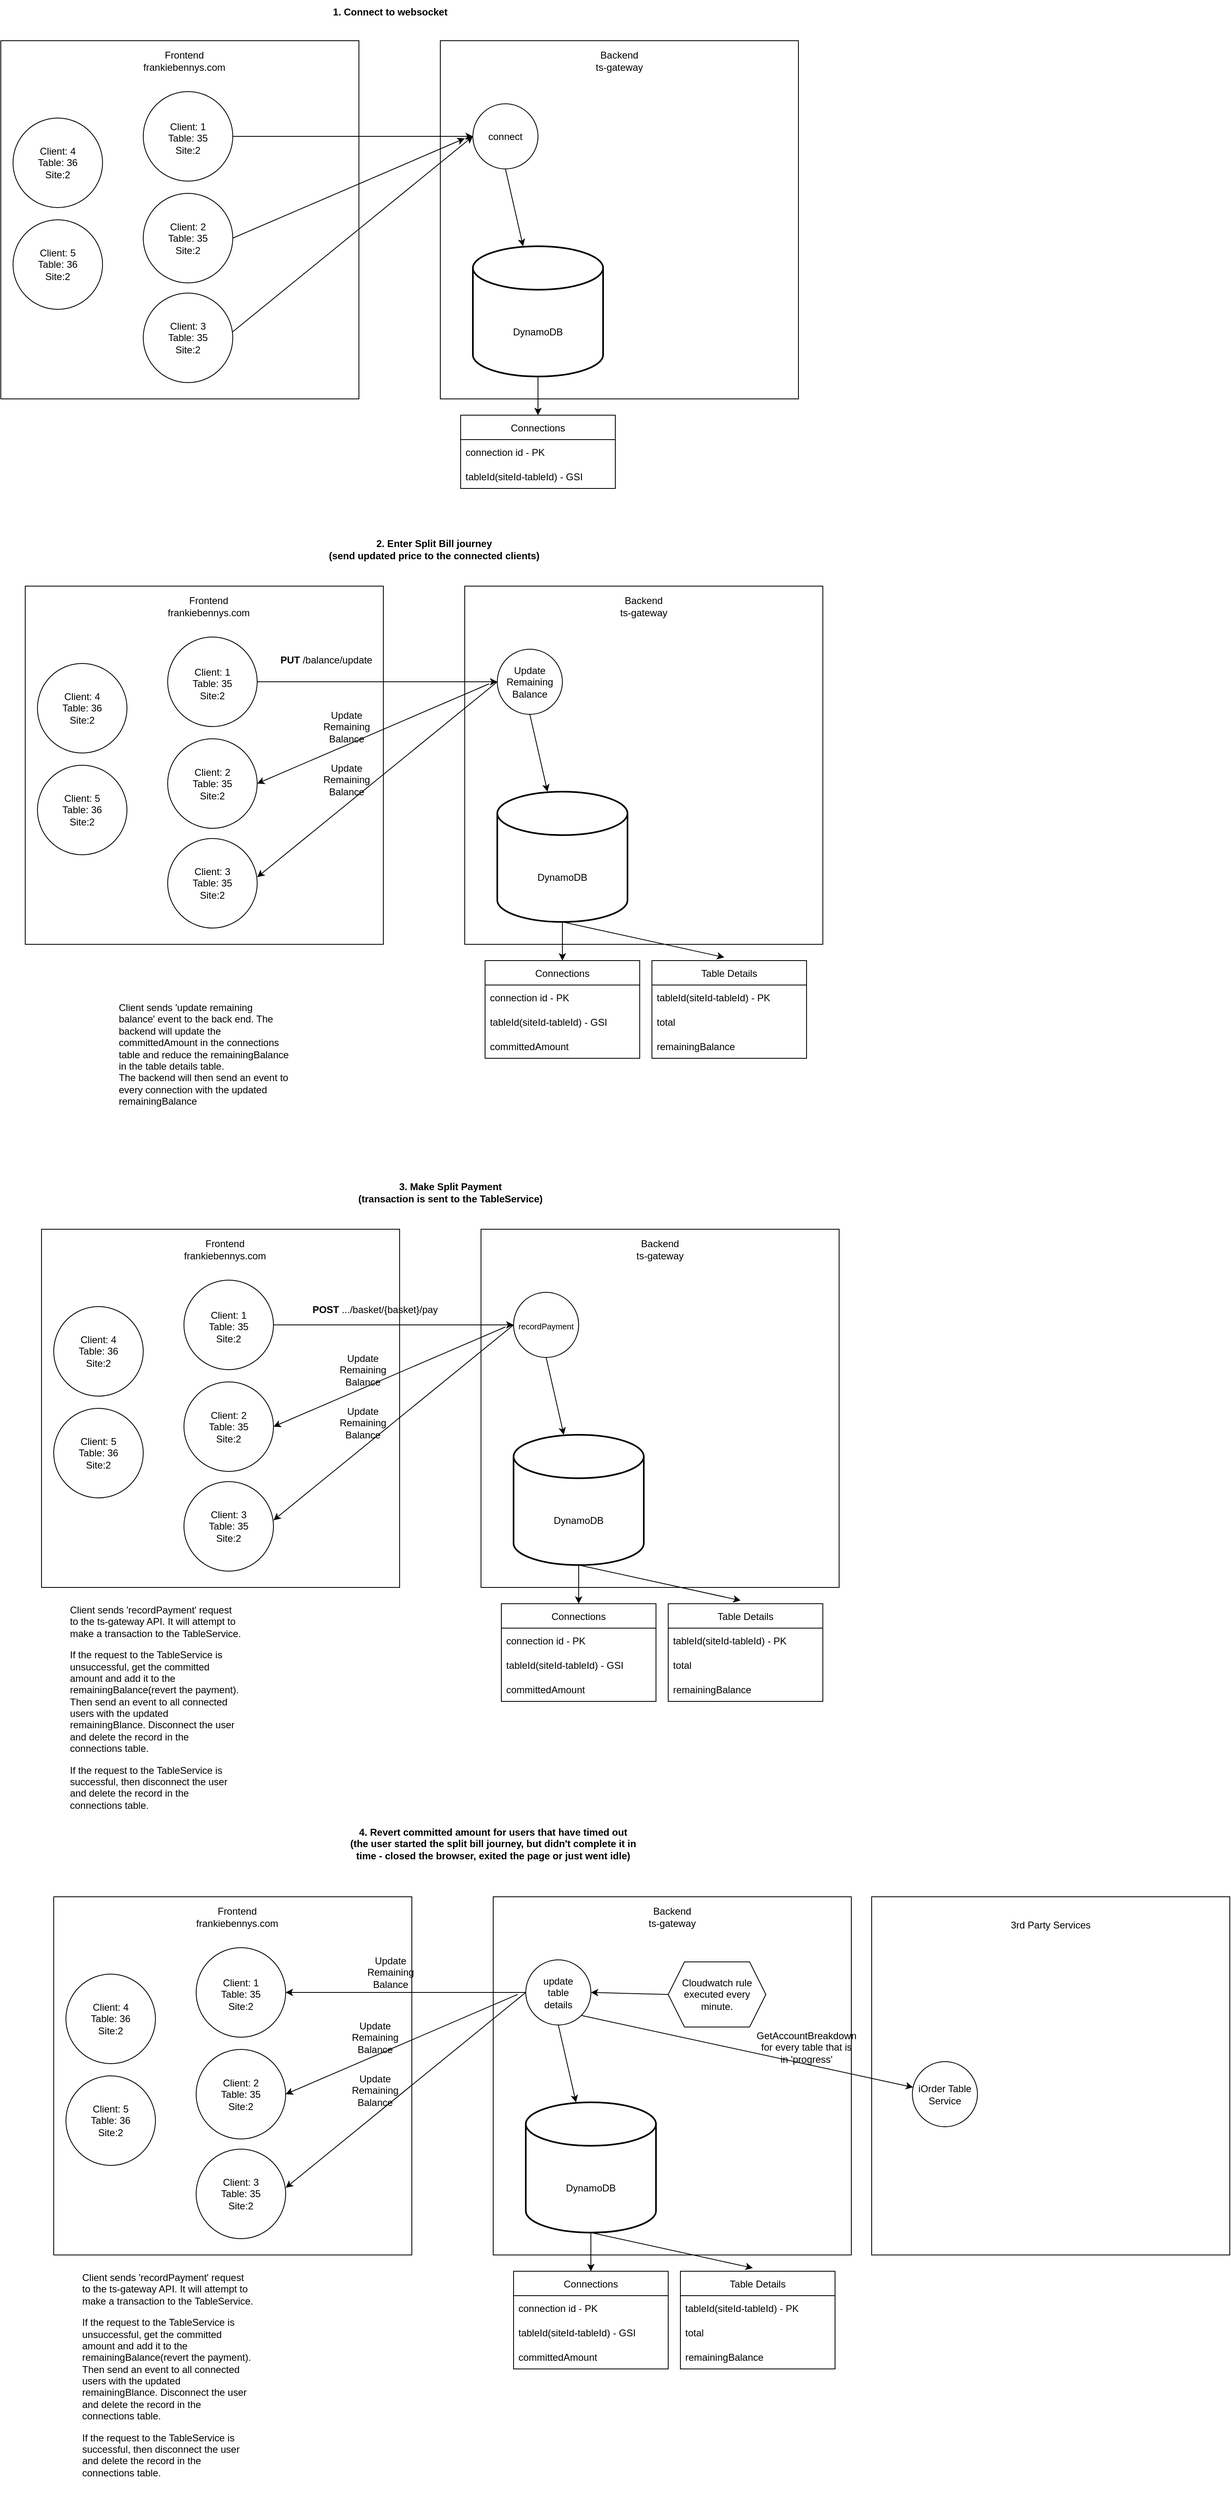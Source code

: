 <mxfile version="15.5.9" type="github">
  <diagram id="F9UEY97SaONHXh3VanCo" name="Page-1">
    <mxGraphModel dx="1422" dy="1900" grid="1" gridSize="10" guides="1" tooltips="1" connect="1" arrows="1" fold="1" page="1" pageScale="1" pageWidth="850" pageHeight="1100" math="0" shadow="0">
      <root>
        <mxCell id="0" />
        <mxCell id="1" parent="0" />
        <mxCell id="W5R927IYdIvkTo_1wjr3-158" value="" style="whiteSpace=wrap;html=1;aspect=fixed;" vertex="1" parent="1">
          <mxGeometry x="1110" y="2290" width="440" height="440" as="geometry" />
        </mxCell>
        <mxCell id="W5R927IYdIvkTo_1wjr3-4" value="" style="whiteSpace=wrap;html=1;aspect=fixed;" vertex="1" parent="1">
          <mxGeometry x="40" y="10" width="440" height="440" as="geometry" />
        </mxCell>
        <mxCell id="W5R927IYdIvkTo_1wjr3-1" value="" style="ellipse;whiteSpace=wrap;html=1;aspect=fixed;" vertex="1" parent="1">
          <mxGeometry x="215" y="72.5" width="110" height="110" as="geometry" />
        </mxCell>
        <mxCell id="W5R927IYdIvkTo_1wjr3-2" value="Client: 1&lt;br&gt;Table: 35&lt;br&gt;Site:2&lt;br&gt;" style="text;html=1;strokeColor=none;fillColor=none;align=center;verticalAlign=middle;whiteSpace=wrap;rounded=0;" vertex="1" parent="1">
          <mxGeometry x="240" y="107.5" width="60" height="45" as="geometry" />
        </mxCell>
        <mxCell id="W5R927IYdIvkTo_1wjr3-9" value="" style="ellipse;whiteSpace=wrap;html=1;aspect=fixed;" vertex="1" parent="1">
          <mxGeometry x="215" y="197.5" width="110" height="110" as="geometry" />
        </mxCell>
        <mxCell id="W5R927IYdIvkTo_1wjr3-5" value="Client: 2&lt;br&gt;Table: 35&lt;br&gt;Site:2" style="text;html=1;strokeColor=none;fillColor=none;align=center;verticalAlign=middle;whiteSpace=wrap;rounded=0;" vertex="1" parent="1">
          <mxGeometry x="240" y="230" width="60" height="45" as="geometry" />
        </mxCell>
        <mxCell id="W5R927IYdIvkTo_1wjr3-11" value="" style="ellipse;whiteSpace=wrap;html=1;aspect=fixed;" vertex="1" parent="1">
          <mxGeometry x="215" y="320" width="110" height="110" as="geometry" />
        </mxCell>
        <mxCell id="W5R927IYdIvkTo_1wjr3-6" value="Client: 3&lt;br&gt;Table: 35&lt;br&gt;Site:2" style="text;html=1;strokeColor=none;fillColor=none;align=center;verticalAlign=middle;whiteSpace=wrap;rounded=0;" vertex="1" parent="1">
          <mxGeometry x="240" y="352.5" width="60" height="45" as="geometry" />
        </mxCell>
        <mxCell id="W5R927IYdIvkTo_1wjr3-12" value="" style="ellipse;whiteSpace=wrap;html=1;aspect=fixed;" vertex="1" parent="1">
          <mxGeometry x="55" y="105" width="110" height="110" as="geometry" />
        </mxCell>
        <mxCell id="W5R927IYdIvkTo_1wjr3-7" value="Client: 4&lt;br&gt;Table: 36 Site:2" style="text;html=1;strokeColor=none;fillColor=none;align=center;verticalAlign=middle;whiteSpace=wrap;rounded=0;" vertex="1" parent="1">
          <mxGeometry x="80" y="137.5" width="60" height="45" as="geometry" />
        </mxCell>
        <mxCell id="W5R927IYdIvkTo_1wjr3-13" value="" style="ellipse;whiteSpace=wrap;html=1;aspect=fixed;" vertex="1" parent="1">
          <mxGeometry x="55" y="230" width="110" height="110" as="geometry" />
        </mxCell>
        <mxCell id="W5R927IYdIvkTo_1wjr3-8" value="Client: 5&lt;br&gt;Table: 36&lt;br&gt;Site:2" style="text;html=1;strokeColor=none;fillColor=none;align=center;verticalAlign=middle;whiteSpace=wrap;rounded=0;" vertex="1" parent="1">
          <mxGeometry x="80" y="262.5" width="60" height="45" as="geometry" />
        </mxCell>
        <mxCell id="W5R927IYdIvkTo_1wjr3-14" value="Frontend&lt;br&gt;frankiebennys.com" style="text;html=1;strokeColor=none;fillColor=none;align=center;verticalAlign=middle;whiteSpace=wrap;rounded=0;" vertex="1" parent="1">
          <mxGeometry x="187.5" y="20" width="155" height="30" as="geometry" />
        </mxCell>
        <mxCell id="W5R927IYdIvkTo_1wjr3-15" value="" style="whiteSpace=wrap;html=1;aspect=fixed;" vertex="1" parent="1">
          <mxGeometry x="580" y="10" width="440" height="440" as="geometry" />
        </mxCell>
        <mxCell id="W5R927IYdIvkTo_1wjr3-16" value="Backend&lt;br&gt;ts-gateway" style="text;html=1;strokeColor=none;fillColor=none;align=center;verticalAlign=middle;whiteSpace=wrap;rounded=0;" vertex="1" parent="1">
          <mxGeometry x="740" y="20" width="120" height="30" as="geometry" />
        </mxCell>
        <mxCell id="W5R927IYdIvkTo_1wjr3-23" style="edgeStyle=orthogonalEdgeStyle;rounded=0;orthogonalLoop=1;jettySize=auto;html=1;exitX=0.5;exitY=1;exitDx=0;exitDy=0;exitPerimeter=0;" edge="1" parent="1" source="W5R927IYdIvkTo_1wjr3-17" target="W5R927IYdIvkTo_1wjr3-19">
          <mxGeometry relative="1" as="geometry" />
        </mxCell>
        <mxCell id="W5R927IYdIvkTo_1wjr3-17" value="" style="strokeWidth=2;html=1;shape=mxgraph.flowchart.database;whiteSpace=wrap;" vertex="1" parent="1">
          <mxGeometry x="620" y="262.5" width="160" height="160" as="geometry" />
        </mxCell>
        <mxCell id="W5R927IYdIvkTo_1wjr3-18" value="DynamoDB" style="text;html=1;strokeColor=none;fillColor=none;align=center;verticalAlign=middle;whiteSpace=wrap;rounded=0;" vertex="1" parent="1">
          <mxGeometry x="670" y="352.5" width="60" height="30" as="geometry" />
        </mxCell>
        <mxCell id="W5R927IYdIvkTo_1wjr3-19" value="Connections" style="swimlane;fontStyle=0;childLayout=stackLayout;horizontal=1;startSize=30;horizontalStack=0;resizeParent=1;resizeParentMax=0;resizeLast=0;collapsible=1;marginBottom=0;" vertex="1" parent="1">
          <mxGeometry x="605" y="470" width="190" height="90" as="geometry" />
        </mxCell>
        <mxCell id="W5R927IYdIvkTo_1wjr3-20" value="connection id - PK" style="text;strokeColor=none;fillColor=none;align=left;verticalAlign=middle;spacingLeft=4;spacingRight=4;overflow=hidden;points=[[0,0.5],[1,0.5]];portConstraint=eastwest;rotatable=0;" vertex="1" parent="W5R927IYdIvkTo_1wjr3-19">
          <mxGeometry y="30" width="190" height="30" as="geometry" />
        </mxCell>
        <mxCell id="W5R927IYdIvkTo_1wjr3-21" value="tableId(siteId-tableId) - GSI" style="text;strokeColor=none;fillColor=none;align=left;verticalAlign=middle;spacingLeft=4;spacingRight=4;overflow=hidden;points=[[0,0.5],[1,0.5]];portConstraint=eastwest;rotatable=0;" vertex="1" parent="W5R927IYdIvkTo_1wjr3-19">
          <mxGeometry y="60" width="190" height="30" as="geometry" />
        </mxCell>
        <mxCell id="W5R927IYdIvkTo_1wjr3-37" style="edgeStyle=none;rounded=0;orthogonalLoop=1;jettySize=auto;html=1;exitX=0.5;exitY=1;exitDx=0;exitDy=0;" edge="1" parent="1" source="W5R927IYdIvkTo_1wjr3-25" target="W5R927IYdIvkTo_1wjr3-17">
          <mxGeometry relative="1" as="geometry" />
        </mxCell>
        <mxCell id="W5R927IYdIvkTo_1wjr3-25" value="" style="ellipse;whiteSpace=wrap;html=1;aspect=fixed;" vertex="1" parent="1">
          <mxGeometry x="620" y="87.5" width="80" height="80" as="geometry" />
        </mxCell>
        <mxCell id="W5R927IYdIvkTo_1wjr3-26" value="connect" style="text;html=1;strokeColor=none;fillColor=none;align=center;verticalAlign=middle;whiteSpace=wrap;rounded=0;" vertex="1" parent="1">
          <mxGeometry x="630" y="112.5" width="60" height="30" as="geometry" />
        </mxCell>
        <mxCell id="W5R927IYdIvkTo_1wjr3-29" style="edgeStyle=orthogonalEdgeStyle;rounded=0;orthogonalLoop=1;jettySize=auto;html=1;exitX=1;exitY=0.5;exitDx=0;exitDy=0;" edge="1" parent="1" source="W5R927IYdIvkTo_1wjr3-1" target="W5R927IYdIvkTo_1wjr3-25">
          <mxGeometry relative="1" as="geometry" />
        </mxCell>
        <mxCell id="W5R927IYdIvkTo_1wjr3-34" value="" style="endArrow=classic;html=1;rounded=0;exitX=1;exitY=0.5;exitDx=0;exitDy=0;" edge="1" parent="1" source="W5R927IYdIvkTo_1wjr3-9">
          <mxGeometry width="50" height="50" relative="1" as="geometry">
            <mxPoint x="340" y="270" as="sourcePoint" />
            <mxPoint x="610" y="130" as="targetPoint" />
          </mxGeometry>
        </mxCell>
        <mxCell id="W5R927IYdIvkTo_1wjr3-36" value="" style="endArrow=classic;html=1;rounded=0;entryX=0;entryY=0.5;entryDx=0;entryDy=0;" edge="1" parent="1" target="W5R927IYdIvkTo_1wjr3-25">
          <mxGeometry width="50" height="50" relative="1" as="geometry">
            <mxPoint x="325" y="367.5" as="sourcePoint" />
            <mxPoint x="375" y="317.5" as="targetPoint" />
          </mxGeometry>
        </mxCell>
        <mxCell id="W5R927IYdIvkTo_1wjr3-38" value="&lt;b&gt;1. Connect to websocket&lt;/b&gt;" style="text;html=1;strokeColor=none;fillColor=none;align=center;verticalAlign=middle;whiteSpace=wrap;rounded=0;" vertex="1" parent="1">
          <mxGeometry x="425" y="-40" width="187" height="30" as="geometry" />
        </mxCell>
        <mxCell id="W5R927IYdIvkTo_1wjr3-39" value="" style="whiteSpace=wrap;html=1;aspect=fixed;" vertex="1" parent="1">
          <mxGeometry x="70" y="680" width="440" height="440" as="geometry" />
        </mxCell>
        <mxCell id="W5R927IYdIvkTo_1wjr3-40" value="" style="ellipse;whiteSpace=wrap;html=1;aspect=fixed;" vertex="1" parent="1">
          <mxGeometry x="245" y="742.5" width="110" height="110" as="geometry" />
        </mxCell>
        <mxCell id="W5R927IYdIvkTo_1wjr3-41" value="Client: 1&lt;br&gt;Table: 35&lt;br&gt;Site:2&lt;br&gt;" style="text;html=1;strokeColor=none;fillColor=none;align=center;verticalAlign=middle;whiteSpace=wrap;rounded=0;" vertex="1" parent="1">
          <mxGeometry x="270" y="777.5" width="60" height="45" as="geometry" />
        </mxCell>
        <mxCell id="W5R927IYdIvkTo_1wjr3-42" value="" style="ellipse;whiteSpace=wrap;html=1;aspect=fixed;" vertex="1" parent="1">
          <mxGeometry x="245" y="867.5" width="110" height="110" as="geometry" />
        </mxCell>
        <mxCell id="W5R927IYdIvkTo_1wjr3-43" value="Client: 2&lt;br&gt;Table: 35&lt;br&gt;Site:2" style="text;html=1;strokeColor=none;fillColor=none;align=center;verticalAlign=middle;whiteSpace=wrap;rounded=0;" vertex="1" parent="1">
          <mxGeometry x="270" y="900" width="60" height="45" as="geometry" />
        </mxCell>
        <mxCell id="W5R927IYdIvkTo_1wjr3-44" value="" style="ellipse;whiteSpace=wrap;html=1;aspect=fixed;" vertex="1" parent="1">
          <mxGeometry x="245" y="990" width="110" height="110" as="geometry" />
        </mxCell>
        <mxCell id="W5R927IYdIvkTo_1wjr3-45" value="Client: 3&lt;br&gt;Table: 35&lt;br&gt;Site:2" style="text;html=1;strokeColor=none;fillColor=none;align=center;verticalAlign=middle;whiteSpace=wrap;rounded=0;" vertex="1" parent="1">
          <mxGeometry x="270" y="1022.5" width="60" height="45" as="geometry" />
        </mxCell>
        <mxCell id="W5R927IYdIvkTo_1wjr3-46" value="" style="ellipse;whiteSpace=wrap;html=1;aspect=fixed;" vertex="1" parent="1">
          <mxGeometry x="85" y="775" width="110" height="110" as="geometry" />
        </mxCell>
        <mxCell id="W5R927IYdIvkTo_1wjr3-47" value="Client: 4&lt;br&gt;Table: 36 Site:2" style="text;html=1;strokeColor=none;fillColor=none;align=center;verticalAlign=middle;whiteSpace=wrap;rounded=0;" vertex="1" parent="1">
          <mxGeometry x="110" y="807.5" width="60" height="45" as="geometry" />
        </mxCell>
        <mxCell id="W5R927IYdIvkTo_1wjr3-48" value="" style="ellipse;whiteSpace=wrap;html=1;aspect=fixed;" vertex="1" parent="1">
          <mxGeometry x="85" y="900" width="110" height="110" as="geometry" />
        </mxCell>
        <mxCell id="W5R927IYdIvkTo_1wjr3-49" value="Client: 5&lt;br&gt;Table: 36&lt;br&gt;Site:2" style="text;html=1;strokeColor=none;fillColor=none;align=center;verticalAlign=middle;whiteSpace=wrap;rounded=0;" vertex="1" parent="1">
          <mxGeometry x="110" y="932.5" width="60" height="45" as="geometry" />
        </mxCell>
        <mxCell id="W5R927IYdIvkTo_1wjr3-50" value="Frontend&lt;br&gt;frankiebennys.com" style="text;html=1;strokeColor=none;fillColor=none;align=center;verticalAlign=middle;whiteSpace=wrap;rounded=0;" vertex="1" parent="1">
          <mxGeometry x="217.5" y="690" width="155" height="30" as="geometry" />
        </mxCell>
        <mxCell id="W5R927IYdIvkTo_1wjr3-51" value="" style="whiteSpace=wrap;html=1;aspect=fixed;" vertex="1" parent="1">
          <mxGeometry x="610" y="680" width="440" height="440" as="geometry" />
        </mxCell>
        <mxCell id="W5R927IYdIvkTo_1wjr3-52" value="Backend&lt;br&gt;ts-gateway" style="text;html=1;strokeColor=none;fillColor=none;align=center;verticalAlign=middle;whiteSpace=wrap;rounded=0;" vertex="1" parent="1">
          <mxGeometry x="770" y="690" width="120" height="30" as="geometry" />
        </mxCell>
        <mxCell id="W5R927IYdIvkTo_1wjr3-53" style="edgeStyle=orthogonalEdgeStyle;rounded=0;orthogonalLoop=1;jettySize=auto;html=1;exitX=0.5;exitY=1;exitDx=0;exitDy=0;exitPerimeter=0;" edge="1" parent="1" source="W5R927IYdIvkTo_1wjr3-54" target="W5R927IYdIvkTo_1wjr3-56">
          <mxGeometry relative="1" as="geometry" />
        </mxCell>
        <mxCell id="W5R927IYdIvkTo_1wjr3-70" style="edgeStyle=none;rounded=0;orthogonalLoop=1;jettySize=auto;html=1;exitX=0.5;exitY=1;exitDx=0;exitDy=0;exitPerimeter=0;entryX=0.468;entryY=-0.033;entryDx=0;entryDy=0;entryPerimeter=0;" edge="1" parent="1" source="W5R927IYdIvkTo_1wjr3-54" target="W5R927IYdIvkTo_1wjr3-66">
          <mxGeometry relative="1" as="geometry" />
        </mxCell>
        <mxCell id="W5R927IYdIvkTo_1wjr3-54" value="" style="strokeWidth=2;html=1;shape=mxgraph.flowchart.database;whiteSpace=wrap;" vertex="1" parent="1">
          <mxGeometry x="650" y="932.5" width="160" height="160" as="geometry" />
        </mxCell>
        <mxCell id="W5R927IYdIvkTo_1wjr3-55" value="DynamoDB" style="text;html=1;strokeColor=none;fillColor=none;align=center;verticalAlign=middle;whiteSpace=wrap;rounded=0;" vertex="1" parent="1">
          <mxGeometry x="700" y="1022.5" width="60" height="30" as="geometry" />
        </mxCell>
        <mxCell id="W5R927IYdIvkTo_1wjr3-56" value="Connections" style="swimlane;fontStyle=0;childLayout=stackLayout;horizontal=1;startSize=30;horizontalStack=0;resizeParent=1;resizeParentMax=0;resizeLast=0;collapsible=1;marginBottom=0;" vertex="1" parent="1">
          <mxGeometry x="635" y="1140" width="190" height="120" as="geometry" />
        </mxCell>
        <mxCell id="W5R927IYdIvkTo_1wjr3-57" value="connection id - PK" style="text;strokeColor=none;fillColor=none;align=left;verticalAlign=middle;spacingLeft=4;spacingRight=4;overflow=hidden;points=[[0,0.5],[1,0.5]];portConstraint=eastwest;rotatable=0;" vertex="1" parent="W5R927IYdIvkTo_1wjr3-56">
          <mxGeometry y="30" width="190" height="30" as="geometry" />
        </mxCell>
        <mxCell id="W5R927IYdIvkTo_1wjr3-58" value="tableId(siteId-tableId) - GSI" style="text;strokeColor=none;fillColor=none;align=left;verticalAlign=middle;spacingLeft=4;spacingRight=4;overflow=hidden;points=[[0,0.5],[1,0.5]];portConstraint=eastwest;rotatable=0;" vertex="1" parent="W5R927IYdIvkTo_1wjr3-56">
          <mxGeometry y="60" width="190" height="30" as="geometry" />
        </mxCell>
        <mxCell id="W5R927IYdIvkTo_1wjr3-76" value="committedAmount" style="text;strokeColor=none;fillColor=none;align=left;verticalAlign=middle;spacingLeft=4;spacingRight=4;overflow=hidden;points=[[0,0.5],[1,0.5]];portConstraint=eastwest;rotatable=0;" vertex="1" parent="W5R927IYdIvkTo_1wjr3-56">
          <mxGeometry y="90" width="190" height="30" as="geometry" />
        </mxCell>
        <mxCell id="W5R927IYdIvkTo_1wjr3-59" style="edgeStyle=none;rounded=0;orthogonalLoop=1;jettySize=auto;html=1;exitX=0.5;exitY=1;exitDx=0;exitDy=0;" edge="1" parent="1" source="W5R927IYdIvkTo_1wjr3-60" target="W5R927IYdIvkTo_1wjr3-54">
          <mxGeometry relative="1" as="geometry" />
        </mxCell>
        <mxCell id="W5R927IYdIvkTo_1wjr3-60" value="" style="ellipse;whiteSpace=wrap;html=1;aspect=fixed;" vertex="1" parent="1">
          <mxGeometry x="650" y="757.5" width="80" height="80" as="geometry" />
        </mxCell>
        <mxCell id="W5R927IYdIvkTo_1wjr3-61" value="Update Remaining Balance" style="text;html=1;strokeColor=none;fillColor=none;align=center;verticalAlign=middle;whiteSpace=wrap;rounded=0;" vertex="1" parent="1">
          <mxGeometry x="660" y="782.5" width="60" height="30" as="geometry" />
        </mxCell>
        <mxCell id="W5R927IYdIvkTo_1wjr3-62" style="edgeStyle=orthogonalEdgeStyle;rounded=0;orthogonalLoop=1;jettySize=auto;html=1;exitX=1;exitY=0.5;exitDx=0;exitDy=0;" edge="1" parent="1" source="W5R927IYdIvkTo_1wjr3-40" target="W5R927IYdIvkTo_1wjr3-60">
          <mxGeometry relative="1" as="geometry" />
        </mxCell>
        <mxCell id="W5R927IYdIvkTo_1wjr3-63" value="" style="endArrow=none;html=1;rounded=0;exitX=1;exitY=0.5;exitDx=0;exitDy=0;startArrow=classic;startFill=1;endFill=0;" edge="1" parent="1" source="W5R927IYdIvkTo_1wjr3-42">
          <mxGeometry width="50" height="50" relative="1" as="geometry">
            <mxPoint x="370" y="940" as="sourcePoint" />
            <mxPoint x="640" y="800" as="targetPoint" />
          </mxGeometry>
        </mxCell>
        <mxCell id="W5R927IYdIvkTo_1wjr3-64" value="" style="endArrow=none;html=1;rounded=0;entryX=0;entryY=0.5;entryDx=0;entryDy=0;endFill=0;startArrow=classic;startFill=1;" edge="1" parent="1" target="W5R927IYdIvkTo_1wjr3-60">
          <mxGeometry width="50" height="50" relative="1" as="geometry">
            <mxPoint x="355" y="1037.5" as="sourcePoint" />
            <mxPoint x="405" y="987.5" as="targetPoint" />
          </mxGeometry>
        </mxCell>
        <mxCell id="W5R927IYdIvkTo_1wjr3-65" value="&lt;b&gt;2. Enter Split Bill journey&lt;br&gt;(send updated price to the connected clients)&lt;br&gt;&lt;/b&gt;" style="text;html=1;strokeColor=none;fillColor=none;align=center;verticalAlign=middle;whiteSpace=wrap;rounded=0;" vertex="1" parent="1">
          <mxGeometry x="425" y="620" width="295" height="30" as="geometry" />
        </mxCell>
        <mxCell id="W5R927IYdIvkTo_1wjr3-66" value="Table Details" style="swimlane;fontStyle=0;childLayout=stackLayout;horizontal=1;startSize=30;horizontalStack=0;resizeParent=1;resizeParentMax=0;resizeLast=0;collapsible=1;marginBottom=0;" vertex="1" parent="1">
          <mxGeometry x="840" y="1140" width="190" height="120" as="geometry" />
        </mxCell>
        <mxCell id="W5R927IYdIvkTo_1wjr3-67" value="tableId(siteId-tableId) - PK" style="text;strokeColor=none;fillColor=none;align=left;verticalAlign=middle;spacingLeft=4;spacingRight=4;overflow=hidden;points=[[0,0.5],[1,0.5]];portConstraint=eastwest;rotatable=0;" vertex="1" parent="W5R927IYdIvkTo_1wjr3-66">
          <mxGeometry y="30" width="190" height="30" as="geometry" />
        </mxCell>
        <mxCell id="W5R927IYdIvkTo_1wjr3-68" value="total" style="text;strokeColor=none;fillColor=none;align=left;verticalAlign=middle;spacingLeft=4;spacingRight=4;overflow=hidden;points=[[0,0.5],[1,0.5]];portConstraint=eastwest;rotatable=0;" vertex="1" parent="W5R927IYdIvkTo_1wjr3-66">
          <mxGeometry y="60" width="190" height="30" as="geometry" />
        </mxCell>
        <mxCell id="W5R927IYdIvkTo_1wjr3-72" value="remainingBalance" style="text;strokeColor=none;fillColor=none;align=left;verticalAlign=middle;spacingLeft=4;spacingRight=4;overflow=hidden;points=[[0,0.5],[1,0.5]];portConstraint=eastwest;rotatable=0;" vertex="1" parent="W5R927IYdIvkTo_1wjr3-66">
          <mxGeometry y="90" width="190" height="30" as="geometry" />
        </mxCell>
        <mxCell id="W5R927IYdIvkTo_1wjr3-73" value="&lt;b&gt;PUT&amp;nbsp;&lt;/b&gt;/balance/update" style="text;html=1;strokeColor=none;fillColor=none;align=center;verticalAlign=middle;whiteSpace=wrap;rounded=0;" vertex="1" parent="1">
          <mxGeometry x="370" y="750" width="140" height="42.5" as="geometry" />
        </mxCell>
        <mxCell id="W5R927IYdIvkTo_1wjr3-74" value="Update Remaining Balance" style="text;html=1;strokeColor=none;fillColor=none;align=center;verticalAlign=middle;whiteSpace=wrap;rounded=0;" vertex="1" parent="1">
          <mxGeometry x="425" y="837.5" width="80" height="30" as="geometry" />
        </mxCell>
        <mxCell id="W5R927IYdIvkTo_1wjr3-75" value="Update Remaining Balance" style="text;html=1;strokeColor=none;fillColor=none;align=center;verticalAlign=middle;whiteSpace=wrap;rounded=0;" vertex="1" parent="1">
          <mxGeometry x="425" y="902.5" width="80" height="30" as="geometry" />
        </mxCell>
        <mxCell id="W5R927IYdIvkTo_1wjr3-79" value="&lt;h1&gt;&lt;br&gt;&lt;/h1&gt;&lt;p&gt;Client sends &#39;update remaining balance&#39; event to the back end. The backend will update the committedAmount in the connections table and reduce the remainingBalance in the table details table.&lt;br&gt;The backend will then send an event to every connection with the updated remainingBalance&lt;/p&gt;" style="text;html=1;strokeColor=none;fillColor=none;spacing=5;spacingTop=-20;whiteSpace=wrap;overflow=hidden;rounded=0;" vertex="1" parent="1">
          <mxGeometry x="180" y="1140" width="220" height="200" as="geometry" />
        </mxCell>
        <mxCell id="W5R927IYdIvkTo_1wjr3-80" value="" style="whiteSpace=wrap;html=1;aspect=fixed;" vertex="1" parent="1">
          <mxGeometry x="90" y="1470" width="440" height="440" as="geometry" />
        </mxCell>
        <mxCell id="W5R927IYdIvkTo_1wjr3-81" value="" style="ellipse;whiteSpace=wrap;html=1;aspect=fixed;" vertex="1" parent="1">
          <mxGeometry x="265" y="1532.5" width="110" height="110" as="geometry" />
        </mxCell>
        <mxCell id="W5R927IYdIvkTo_1wjr3-82" value="Client: 1&lt;br&gt;Table: 35&lt;br&gt;Site:2&lt;br&gt;" style="text;html=1;strokeColor=none;fillColor=none;align=center;verticalAlign=middle;whiteSpace=wrap;rounded=0;" vertex="1" parent="1">
          <mxGeometry x="290" y="1567.5" width="60" height="45" as="geometry" />
        </mxCell>
        <mxCell id="W5R927IYdIvkTo_1wjr3-83" value="" style="ellipse;whiteSpace=wrap;html=1;aspect=fixed;" vertex="1" parent="1">
          <mxGeometry x="265" y="1657.5" width="110" height="110" as="geometry" />
        </mxCell>
        <mxCell id="W5R927IYdIvkTo_1wjr3-84" value="Client: 2&lt;br&gt;Table: 35&lt;br&gt;Site:2" style="text;html=1;strokeColor=none;fillColor=none;align=center;verticalAlign=middle;whiteSpace=wrap;rounded=0;" vertex="1" parent="1">
          <mxGeometry x="290" y="1690" width="60" height="45" as="geometry" />
        </mxCell>
        <mxCell id="W5R927IYdIvkTo_1wjr3-85" value="" style="ellipse;whiteSpace=wrap;html=1;aspect=fixed;" vertex="1" parent="1">
          <mxGeometry x="265" y="1780" width="110" height="110" as="geometry" />
        </mxCell>
        <mxCell id="W5R927IYdIvkTo_1wjr3-86" value="Client: 3&lt;br&gt;Table: 35&lt;br&gt;Site:2" style="text;html=1;strokeColor=none;fillColor=none;align=center;verticalAlign=middle;whiteSpace=wrap;rounded=0;" vertex="1" parent="1">
          <mxGeometry x="290" y="1812.5" width="60" height="45" as="geometry" />
        </mxCell>
        <mxCell id="W5R927IYdIvkTo_1wjr3-87" value="" style="ellipse;whiteSpace=wrap;html=1;aspect=fixed;" vertex="1" parent="1">
          <mxGeometry x="105" y="1565" width="110" height="110" as="geometry" />
        </mxCell>
        <mxCell id="W5R927IYdIvkTo_1wjr3-88" value="Client: 4&lt;br&gt;Table: 36 Site:2" style="text;html=1;strokeColor=none;fillColor=none;align=center;verticalAlign=middle;whiteSpace=wrap;rounded=0;" vertex="1" parent="1">
          <mxGeometry x="130" y="1597.5" width="60" height="45" as="geometry" />
        </mxCell>
        <mxCell id="W5R927IYdIvkTo_1wjr3-89" value="" style="ellipse;whiteSpace=wrap;html=1;aspect=fixed;" vertex="1" parent="1">
          <mxGeometry x="105" y="1690" width="110" height="110" as="geometry" />
        </mxCell>
        <mxCell id="W5R927IYdIvkTo_1wjr3-90" value="Client: 5&lt;br&gt;Table: 36&lt;br&gt;Site:2" style="text;html=1;strokeColor=none;fillColor=none;align=center;verticalAlign=middle;whiteSpace=wrap;rounded=0;" vertex="1" parent="1">
          <mxGeometry x="130" y="1722.5" width="60" height="45" as="geometry" />
        </mxCell>
        <mxCell id="W5R927IYdIvkTo_1wjr3-91" value="Frontend&lt;br&gt;frankiebennys.com" style="text;html=1;strokeColor=none;fillColor=none;align=center;verticalAlign=middle;whiteSpace=wrap;rounded=0;" vertex="1" parent="1">
          <mxGeometry x="237.5" y="1480" width="155" height="30" as="geometry" />
        </mxCell>
        <mxCell id="W5R927IYdIvkTo_1wjr3-92" value="" style="whiteSpace=wrap;html=1;aspect=fixed;" vertex="1" parent="1">
          <mxGeometry x="630" y="1470" width="440" height="440" as="geometry" />
        </mxCell>
        <mxCell id="W5R927IYdIvkTo_1wjr3-93" value="Backend&lt;br&gt;ts-gateway" style="text;html=1;strokeColor=none;fillColor=none;align=center;verticalAlign=middle;whiteSpace=wrap;rounded=0;" vertex="1" parent="1">
          <mxGeometry x="790" y="1480" width="120" height="30" as="geometry" />
        </mxCell>
        <mxCell id="W5R927IYdIvkTo_1wjr3-94" style="edgeStyle=orthogonalEdgeStyle;rounded=0;orthogonalLoop=1;jettySize=auto;html=1;exitX=0.5;exitY=1;exitDx=0;exitDy=0;exitPerimeter=0;" edge="1" parent="1" source="W5R927IYdIvkTo_1wjr3-96" target="W5R927IYdIvkTo_1wjr3-98">
          <mxGeometry relative="1" as="geometry" />
        </mxCell>
        <mxCell id="W5R927IYdIvkTo_1wjr3-95" style="edgeStyle=none;rounded=0;orthogonalLoop=1;jettySize=auto;html=1;exitX=0.5;exitY=1;exitDx=0;exitDy=0;exitPerimeter=0;entryX=0.468;entryY=-0.033;entryDx=0;entryDy=0;entryPerimeter=0;" edge="1" parent="1" source="W5R927IYdIvkTo_1wjr3-96" target="W5R927IYdIvkTo_1wjr3-109">
          <mxGeometry relative="1" as="geometry" />
        </mxCell>
        <mxCell id="W5R927IYdIvkTo_1wjr3-96" value="" style="strokeWidth=2;html=1;shape=mxgraph.flowchart.database;whiteSpace=wrap;" vertex="1" parent="1">
          <mxGeometry x="670" y="1722.5" width="160" height="160" as="geometry" />
        </mxCell>
        <mxCell id="W5R927IYdIvkTo_1wjr3-97" value="DynamoDB" style="text;html=1;strokeColor=none;fillColor=none;align=center;verticalAlign=middle;whiteSpace=wrap;rounded=0;" vertex="1" parent="1">
          <mxGeometry x="720" y="1812.5" width="60" height="30" as="geometry" />
        </mxCell>
        <mxCell id="W5R927IYdIvkTo_1wjr3-98" value="Connections" style="swimlane;fontStyle=0;childLayout=stackLayout;horizontal=1;startSize=30;horizontalStack=0;resizeParent=1;resizeParentMax=0;resizeLast=0;collapsible=1;marginBottom=0;" vertex="1" parent="1">
          <mxGeometry x="655" y="1930" width="190" height="120" as="geometry" />
        </mxCell>
        <mxCell id="W5R927IYdIvkTo_1wjr3-99" value="connection id - PK" style="text;strokeColor=none;fillColor=none;align=left;verticalAlign=middle;spacingLeft=4;spacingRight=4;overflow=hidden;points=[[0,0.5],[1,0.5]];portConstraint=eastwest;rotatable=0;" vertex="1" parent="W5R927IYdIvkTo_1wjr3-98">
          <mxGeometry y="30" width="190" height="30" as="geometry" />
        </mxCell>
        <mxCell id="W5R927IYdIvkTo_1wjr3-100" value="tableId(siteId-tableId) - GSI" style="text;strokeColor=none;fillColor=none;align=left;verticalAlign=middle;spacingLeft=4;spacingRight=4;overflow=hidden;points=[[0,0.5],[1,0.5]];portConstraint=eastwest;rotatable=0;" vertex="1" parent="W5R927IYdIvkTo_1wjr3-98">
          <mxGeometry y="60" width="190" height="30" as="geometry" />
        </mxCell>
        <mxCell id="W5R927IYdIvkTo_1wjr3-101" value="committedAmount" style="text;strokeColor=none;fillColor=none;align=left;verticalAlign=middle;spacingLeft=4;spacingRight=4;overflow=hidden;points=[[0,0.5],[1,0.5]];portConstraint=eastwest;rotatable=0;" vertex="1" parent="W5R927IYdIvkTo_1wjr3-98">
          <mxGeometry y="90" width="190" height="30" as="geometry" />
        </mxCell>
        <mxCell id="W5R927IYdIvkTo_1wjr3-102" style="edgeStyle=none;rounded=0;orthogonalLoop=1;jettySize=auto;html=1;exitX=0.5;exitY=1;exitDx=0;exitDy=0;" edge="1" parent="1" source="W5R927IYdIvkTo_1wjr3-103" target="W5R927IYdIvkTo_1wjr3-96">
          <mxGeometry relative="1" as="geometry" />
        </mxCell>
        <mxCell id="W5R927IYdIvkTo_1wjr3-103" value="" style="ellipse;whiteSpace=wrap;html=1;aspect=fixed;" vertex="1" parent="1">
          <mxGeometry x="670" y="1547.5" width="80" height="80" as="geometry" />
        </mxCell>
        <mxCell id="W5R927IYdIvkTo_1wjr3-104" value="&lt;span style=&quot;text-align: left; font-size: 10px;&quot;&gt;recordPayment&lt;/span&gt;" style="text;html=1;strokeColor=none;fillColor=none;align=center;verticalAlign=middle;whiteSpace=wrap;rounded=0;fontSize=10;" vertex="1" parent="1">
          <mxGeometry x="690" y="1580" width="40" height="17.5" as="geometry" />
        </mxCell>
        <mxCell id="W5R927IYdIvkTo_1wjr3-105" style="edgeStyle=orthogonalEdgeStyle;rounded=0;orthogonalLoop=1;jettySize=auto;html=1;exitX=1;exitY=0.5;exitDx=0;exitDy=0;" edge="1" parent="1" source="W5R927IYdIvkTo_1wjr3-81" target="W5R927IYdIvkTo_1wjr3-103">
          <mxGeometry relative="1" as="geometry" />
        </mxCell>
        <mxCell id="W5R927IYdIvkTo_1wjr3-106" value="" style="endArrow=none;html=1;rounded=0;exitX=1;exitY=0.5;exitDx=0;exitDy=0;startArrow=classic;startFill=1;endFill=0;" edge="1" parent="1" source="W5R927IYdIvkTo_1wjr3-83">
          <mxGeometry width="50" height="50" relative="1" as="geometry">
            <mxPoint x="390" y="1730" as="sourcePoint" />
            <mxPoint x="660" y="1590" as="targetPoint" />
          </mxGeometry>
        </mxCell>
        <mxCell id="W5R927IYdIvkTo_1wjr3-107" value="" style="endArrow=none;html=1;rounded=0;entryX=0;entryY=0.5;entryDx=0;entryDy=0;endFill=0;startArrow=classic;startFill=1;" edge="1" parent="1" target="W5R927IYdIvkTo_1wjr3-103">
          <mxGeometry width="50" height="50" relative="1" as="geometry">
            <mxPoint x="375" y="1827.5" as="sourcePoint" />
            <mxPoint x="425" y="1777.5" as="targetPoint" />
          </mxGeometry>
        </mxCell>
        <mxCell id="W5R927IYdIvkTo_1wjr3-108" value="&lt;b&gt;3. Make Split Payment&lt;/b&gt;&lt;br&gt;&lt;b&gt;(transaction is sent to the TableService)&lt;/b&gt;" style="text;html=1;strokeColor=none;fillColor=none;align=center;verticalAlign=middle;whiteSpace=wrap;rounded=0;" vertex="1" parent="1">
          <mxGeometry x="445" y="1410" width="295" height="30" as="geometry" />
        </mxCell>
        <mxCell id="W5R927IYdIvkTo_1wjr3-109" value="Table Details" style="swimlane;fontStyle=0;childLayout=stackLayout;horizontal=1;startSize=30;horizontalStack=0;resizeParent=1;resizeParentMax=0;resizeLast=0;collapsible=1;marginBottom=0;" vertex="1" parent="1">
          <mxGeometry x="860" y="1930" width="190" height="120" as="geometry" />
        </mxCell>
        <mxCell id="W5R927IYdIvkTo_1wjr3-110" value="tableId(siteId-tableId) - PK" style="text;strokeColor=none;fillColor=none;align=left;verticalAlign=middle;spacingLeft=4;spacingRight=4;overflow=hidden;points=[[0,0.5],[1,0.5]];portConstraint=eastwest;rotatable=0;" vertex="1" parent="W5R927IYdIvkTo_1wjr3-109">
          <mxGeometry y="30" width="190" height="30" as="geometry" />
        </mxCell>
        <mxCell id="W5R927IYdIvkTo_1wjr3-111" value="total" style="text;strokeColor=none;fillColor=none;align=left;verticalAlign=middle;spacingLeft=4;spacingRight=4;overflow=hidden;points=[[0,0.5],[1,0.5]];portConstraint=eastwest;rotatable=0;" vertex="1" parent="W5R927IYdIvkTo_1wjr3-109">
          <mxGeometry y="60" width="190" height="30" as="geometry" />
        </mxCell>
        <mxCell id="W5R927IYdIvkTo_1wjr3-112" value="remainingBalance" style="text;strokeColor=none;fillColor=none;align=left;verticalAlign=middle;spacingLeft=4;spacingRight=4;overflow=hidden;points=[[0,0.5],[1,0.5]];portConstraint=eastwest;rotatable=0;" vertex="1" parent="W5R927IYdIvkTo_1wjr3-109">
          <mxGeometry y="90" width="190" height="30" as="geometry" />
        </mxCell>
        <mxCell id="W5R927IYdIvkTo_1wjr3-113" value="&lt;b&gt;POST&amp;nbsp;&lt;/b&gt;.../basket/{basket}/pay" style="text;html=1;strokeColor=none;fillColor=none;align=center;verticalAlign=middle;whiteSpace=wrap;rounded=0;" vertex="1" parent="1">
          <mxGeometry x="430" y="1547.5" width="140" height="42.5" as="geometry" />
        </mxCell>
        <mxCell id="W5R927IYdIvkTo_1wjr3-114" value="Update Remaining Balance" style="text;html=1;strokeColor=none;fillColor=none;align=center;verticalAlign=middle;whiteSpace=wrap;rounded=0;" vertex="1" parent="1">
          <mxGeometry x="445" y="1627.5" width="80" height="30" as="geometry" />
        </mxCell>
        <mxCell id="W5R927IYdIvkTo_1wjr3-115" value="Update Remaining Balance" style="text;html=1;strokeColor=none;fillColor=none;align=center;verticalAlign=middle;whiteSpace=wrap;rounded=0;" vertex="1" parent="1">
          <mxGeometry x="445" y="1692.5" width="80" height="30" as="geometry" />
        </mxCell>
        <mxCell id="W5R927IYdIvkTo_1wjr3-116" value="&lt;h1&gt;&lt;br&gt;&lt;/h1&gt;&lt;p&gt;Client sends &#39;recordPayment&#39; request to the ts-gateway API. It will attempt to make a transaction to the&amp;nbsp;TableService.&lt;/p&gt;&lt;p&gt;If the request to the TableService is unsuccessful, get the committed amount and add it to the remainingBalance(revert the payment). Then send an event to all connected users with the updated remainingBlance. Disconnect the user and delete the record in the connections table.&lt;/p&gt;&lt;p&gt;If the request to the TableService is successful, then disconnect the user and delete the record in the connections table.&lt;br&gt;&lt;/p&gt;" style="text;html=1;strokeColor=none;fillColor=none;spacing=5;spacingTop=-20;whiteSpace=wrap;overflow=hidden;rounded=0;" vertex="1" parent="1">
          <mxGeometry x="120" y="1880" width="220" height="330" as="geometry" />
        </mxCell>
        <mxCell id="W5R927IYdIvkTo_1wjr3-117" value="" style="whiteSpace=wrap;html=1;aspect=fixed;" vertex="1" parent="1">
          <mxGeometry x="105" y="2290" width="440" height="440" as="geometry" />
        </mxCell>
        <mxCell id="W5R927IYdIvkTo_1wjr3-118" value="" style="ellipse;whiteSpace=wrap;html=1;aspect=fixed;" vertex="1" parent="1">
          <mxGeometry x="280" y="2352.5" width="110" height="110" as="geometry" />
        </mxCell>
        <mxCell id="W5R927IYdIvkTo_1wjr3-119" value="Client: 1&lt;br&gt;Table: 35&lt;br&gt;Site:2&lt;br&gt;" style="text;html=1;strokeColor=none;fillColor=none;align=center;verticalAlign=middle;whiteSpace=wrap;rounded=0;" vertex="1" parent="1">
          <mxGeometry x="305" y="2387.5" width="60" height="45" as="geometry" />
        </mxCell>
        <mxCell id="W5R927IYdIvkTo_1wjr3-120" value="" style="ellipse;whiteSpace=wrap;html=1;aspect=fixed;" vertex="1" parent="1">
          <mxGeometry x="280" y="2477.5" width="110" height="110" as="geometry" />
        </mxCell>
        <mxCell id="W5R927IYdIvkTo_1wjr3-121" value="Client: 2&lt;br&gt;Table: 35&lt;br&gt;Site:2" style="text;html=1;strokeColor=none;fillColor=none;align=center;verticalAlign=middle;whiteSpace=wrap;rounded=0;" vertex="1" parent="1">
          <mxGeometry x="305" y="2510" width="60" height="45" as="geometry" />
        </mxCell>
        <mxCell id="W5R927IYdIvkTo_1wjr3-122" value="" style="ellipse;whiteSpace=wrap;html=1;aspect=fixed;" vertex="1" parent="1">
          <mxGeometry x="280" y="2600" width="110" height="110" as="geometry" />
        </mxCell>
        <mxCell id="W5R927IYdIvkTo_1wjr3-123" value="Client: 3&lt;br&gt;Table: 35&lt;br&gt;Site:2" style="text;html=1;strokeColor=none;fillColor=none;align=center;verticalAlign=middle;whiteSpace=wrap;rounded=0;" vertex="1" parent="1">
          <mxGeometry x="305" y="2632.5" width="60" height="45" as="geometry" />
        </mxCell>
        <mxCell id="W5R927IYdIvkTo_1wjr3-124" value="" style="ellipse;whiteSpace=wrap;html=1;aspect=fixed;" vertex="1" parent="1">
          <mxGeometry x="120" y="2385" width="110" height="110" as="geometry" />
        </mxCell>
        <mxCell id="W5R927IYdIvkTo_1wjr3-125" value="Client: 4&lt;br&gt;Table: 36 Site:2" style="text;html=1;strokeColor=none;fillColor=none;align=center;verticalAlign=middle;whiteSpace=wrap;rounded=0;" vertex="1" parent="1">
          <mxGeometry x="145" y="2417.5" width="60" height="45" as="geometry" />
        </mxCell>
        <mxCell id="W5R927IYdIvkTo_1wjr3-126" value="" style="ellipse;whiteSpace=wrap;html=1;aspect=fixed;" vertex="1" parent="1">
          <mxGeometry x="120" y="2510" width="110" height="110" as="geometry" />
        </mxCell>
        <mxCell id="W5R927IYdIvkTo_1wjr3-127" value="Client: 5&lt;br&gt;Table: 36&lt;br&gt;Site:2" style="text;html=1;strokeColor=none;fillColor=none;align=center;verticalAlign=middle;whiteSpace=wrap;rounded=0;" vertex="1" parent="1">
          <mxGeometry x="145" y="2542.5" width="60" height="45" as="geometry" />
        </mxCell>
        <mxCell id="W5R927IYdIvkTo_1wjr3-128" value="Frontend&lt;br&gt;frankiebennys.com" style="text;html=1;strokeColor=none;fillColor=none;align=center;verticalAlign=middle;whiteSpace=wrap;rounded=0;" vertex="1" parent="1">
          <mxGeometry x="252.5" y="2300" width="155" height="30" as="geometry" />
        </mxCell>
        <mxCell id="W5R927IYdIvkTo_1wjr3-129" value="" style="whiteSpace=wrap;html=1;aspect=fixed;" vertex="1" parent="1">
          <mxGeometry x="645" y="2290" width="440" height="440" as="geometry" />
        </mxCell>
        <mxCell id="W5R927IYdIvkTo_1wjr3-130" value="Backend&lt;br&gt;ts-gateway" style="text;html=1;strokeColor=none;fillColor=none;align=center;verticalAlign=middle;whiteSpace=wrap;rounded=0;" vertex="1" parent="1">
          <mxGeometry x="805" y="2300" width="120" height="30" as="geometry" />
        </mxCell>
        <mxCell id="W5R927IYdIvkTo_1wjr3-131" style="edgeStyle=orthogonalEdgeStyle;rounded=0;orthogonalLoop=1;jettySize=auto;html=1;exitX=0.5;exitY=1;exitDx=0;exitDy=0;exitPerimeter=0;" edge="1" parent="1" source="W5R927IYdIvkTo_1wjr3-133" target="W5R927IYdIvkTo_1wjr3-135">
          <mxGeometry relative="1" as="geometry" />
        </mxCell>
        <mxCell id="W5R927IYdIvkTo_1wjr3-132" style="edgeStyle=none;rounded=0;orthogonalLoop=1;jettySize=auto;html=1;exitX=0.5;exitY=1;exitDx=0;exitDy=0;exitPerimeter=0;entryX=0.468;entryY=-0.033;entryDx=0;entryDy=0;entryPerimeter=0;" edge="1" parent="1" source="W5R927IYdIvkTo_1wjr3-133" target="W5R927IYdIvkTo_1wjr3-146">
          <mxGeometry relative="1" as="geometry" />
        </mxCell>
        <mxCell id="W5R927IYdIvkTo_1wjr3-133" value="" style="strokeWidth=2;html=1;shape=mxgraph.flowchart.database;whiteSpace=wrap;" vertex="1" parent="1">
          <mxGeometry x="685" y="2542.5" width="160" height="160" as="geometry" />
        </mxCell>
        <mxCell id="W5R927IYdIvkTo_1wjr3-134" value="DynamoDB" style="text;html=1;strokeColor=none;fillColor=none;align=center;verticalAlign=middle;whiteSpace=wrap;rounded=0;" vertex="1" parent="1">
          <mxGeometry x="735" y="2632.5" width="60" height="30" as="geometry" />
        </mxCell>
        <mxCell id="W5R927IYdIvkTo_1wjr3-135" value="Connections" style="swimlane;fontStyle=0;childLayout=stackLayout;horizontal=1;startSize=30;horizontalStack=0;resizeParent=1;resizeParentMax=0;resizeLast=0;collapsible=1;marginBottom=0;" vertex="1" parent="1">
          <mxGeometry x="670" y="2750" width="190" height="120" as="geometry" />
        </mxCell>
        <mxCell id="W5R927IYdIvkTo_1wjr3-136" value="connection id - PK" style="text;strokeColor=none;fillColor=none;align=left;verticalAlign=middle;spacingLeft=4;spacingRight=4;overflow=hidden;points=[[0,0.5],[1,0.5]];portConstraint=eastwest;rotatable=0;" vertex="1" parent="W5R927IYdIvkTo_1wjr3-135">
          <mxGeometry y="30" width="190" height="30" as="geometry" />
        </mxCell>
        <mxCell id="W5R927IYdIvkTo_1wjr3-137" value="tableId(siteId-tableId) - GSI" style="text;strokeColor=none;fillColor=none;align=left;verticalAlign=middle;spacingLeft=4;spacingRight=4;overflow=hidden;points=[[0,0.5],[1,0.5]];portConstraint=eastwest;rotatable=0;" vertex="1" parent="W5R927IYdIvkTo_1wjr3-135">
          <mxGeometry y="60" width="190" height="30" as="geometry" />
        </mxCell>
        <mxCell id="W5R927IYdIvkTo_1wjr3-138" value="committedAmount" style="text;strokeColor=none;fillColor=none;align=left;verticalAlign=middle;spacingLeft=4;spacingRight=4;overflow=hidden;points=[[0,0.5],[1,0.5]];portConstraint=eastwest;rotatable=0;" vertex="1" parent="W5R927IYdIvkTo_1wjr3-135">
          <mxGeometry y="90" width="190" height="30" as="geometry" />
        </mxCell>
        <mxCell id="W5R927IYdIvkTo_1wjr3-139" style="edgeStyle=none;rounded=0;orthogonalLoop=1;jettySize=auto;html=1;exitX=0.5;exitY=1;exitDx=0;exitDy=0;" edge="1" parent="1" source="W5R927IYdIvkTo_1wjr3-140" target="W5R927IYdIvkTo_1wjr3-133">
          <mxGeometry relative="1" as="geometry" />
        </mxCell>
        <mxCell id="W5R927IYdIvkTo_1wjr3-159" style="edgeStyle=none;rounded=0;orthogonalLoop=1;jettySize=auto;html=1;exitX=1;exitY=1;exitDx=0;exitDy=0;fontSize=12;startArrow=none;startFill=0;endArrow=classic;endFill=1;" edge="1" parent="1" source="W5R927IYdIvkTo_1wjr3-140" target="W5R927IYdIvkTo_1wjr3-157">
          <mxGeometry relative="1" as="geometry" />
        </mxCell>
        <mxCell id="W5R927IYdIvkTo_1wjr3-140" value="" style="ellipse;whiteSpace=wrap;html=1;aspect=fixed;" vertex="1" parent="1">
          <mxGeometry x="685" y="2367.5" width="80" height="80" as="geometry" />
        </mxCell>
        <mxCell id="W5R927IYdIvkTo_1wjr3-141" value="update table details" style="text;html=1;strokeColor=none;fillColor=none;align=center;verticalAlign=middle;whiteSpace=wrap;rounded=0;" vertex="1" parent="1">
          <mxGeometry x="695" y="2392.5" width="60" height="30" as="geometry" />
        </mxCell>
        <mxCell id="W5R927IYdIvkTo_1wjr3-142" style="edgeStyle=orthogonalEdgeStyle;rounded=0;orthogonalLoop=1;jettySize=auto;html=1;exitX=1;exitY=0.5;exitDx=0;exitDy=0;startArrow=classic;startFill=1;endArrow=none;endFill=0;" edge="1" parent="1" source="W5R927IYdIvkTo_1wjr3-118" target="W5R927IYdIvkTo_1wjr3-140">
          <mxGeometry relative="1" as="geometry" />
        </mxCell>
        <mxCell id="W5R927IYdIvkTo_1wjr3-143" value="" style="endArrow=none;html=1;rounded=0;exitX=1;exitY=0.5;exitDx=0;exitDy=0;startArrow=classic;startFill=1;endFill=0;" edge="1" parent="1" source="W5R927IYdIvkTo_1wjr3-120">
          <mxGeometry width="50" height="50" relative="1" as="geometry">
            <mxPoint x="405" y="2550" as="sourcePoint" />
            <mxPoint x="675" y="2410" as="targetPoint" />
          </mxGeometry>
        </mxCell>
        <mxCell id="W5R927IYdIvkTo_1wjr3-144" value="" style="endArrow=none;html=1;rounded=0;entryX=0;entryY=0.5;entryDx=0;entryDy=0;endFill=0;startArrow=classic;startFill=1;" edge="1" parent="1" target="W5R927IYdIvkTo_1wjr3-140">
          <mxGeometry width="50" height="50" relative="1" as="geometry">
            <mxPoint x="390" y="2647.5" as="sourcePoint" />
            <mxPoint x="440" y="2597.5" as="targetPoint" />
          </mxGeometry>
        </mxCell>
        <mxCell id="W5R927IYdIvkTo_1wjr3-145" value="&lt;b&gt;4. Revert committed amount for users that have timed out&lt;/b&gt;&lt;br&gt;&lt;b&gt;(the user started the split bill journey, but didn&#39;t complete it in time - closed the browser, exited the page or just went idle)&lt;/b&gt;" style="text;html=1;strokeColor=none;fillColor=none;align=center;verticalAlign=middle;whiteSpace=wrap;rounded=0;" vertex="1" parent="1">
          <mxGeometry x="460" y="2190" width="370" height="70" as="geometry" />
        </mxCell>
        <mxCell id="W5R927IYdIvkTo_1wjr3-146" value="Table Details" style="swimlane;fontStyle=0;childLayout=stackLayout;horizontal=1;startSize=30;horizontalStack=0;resizeParent=1;resizeParentMax=0;resizeLast=0;collapsible=1;marginBottom=0;" vertex="1" parent="1">
          <mxGeometry x="875" y="2750" width="190" height="120" as="geometry" />
        </mxCell>
        <mxCell id="W5R927IYdIvkTo_1wjr3-147" value="tableId(siteId-tableId) - PK" style="text;strokeColor=none;fillColor=none;align=left;verticalAlign=middle;spacingLeft=4;spacingRight=4;overflow=hidden;points=[[0,0.5],[1,0.5]];portConstraint=eastwest;rotatable=0;" vertex="1" parent="W5R927IYdIvkTo_1wjr3-146">
          <mxGeometry y="30" width="190" height="30" as="geometry" />
        </mxCell>
        <mxCell id="W5R927IYdIvkTo_1wjr3-148" value="total" style="text;strokeColor=none;fillColor=none;align=left;verticalAlign=middle;spacingLeft=4;spacingRight=4;overflow=hidden;points=[[0,0.5],[1,0.5]];portConstraint=eastwest;rotatable=0;" vertex="1" parent="W5R927IYdIvkTo_1wjr3-146">
          <mxGeometry y="60" width="190" height="30" as="geometry" />
        </mxCell>
        <mxCell id="W5R927IYdIvkTo_1wjr3-149" value="remainingBalance" style="text;strokeColor=none;fillColor=none;align=left;verticalAlign=middle;spacingLeft=4;spacingRight=4;overflow=hidden;points=[[0,0.5],[1,0.5]];portConstraint=eastwest;rotatable=0;" vertex="1" parent="W5R927IYdIvkTo_1wjr3-146">
          <mxGeometry y="90" width="190" height="30" as="geometry" />
        </mxCell>
        <mxCell id="W5R927IYdIvkTo_1wjr3-151" value="Update Remaining Balance" style="text;html=1;strokeColor=none;fillColor=none;align=center;verticalAlign=middle;whiteSpace=wrap;rounded=0;" vertex="1" parent="1">
          <mxGeometry x="460" y="2447.5" width="80" height="30" as="geometry" />
        </mxCell>
        <mxCell id="W5R927IYdIvkTo_1wjr3-152" value="Update Remaining Balance" style="text;html=1;strokeColor=none;fillColor=none;align=center;verticalAlign=middle;whiteSpace=wrap;rounded=0;" vertex="1" parent="1">
          <mxGeometry x="460" y="2512.5" width="80" height="30" as="geometry" />
        </mxCell>
        <mxCell id="W5R927IYdIvkTo_1wjr3-153" value="&lt;h1&gt;&lt;br&gt;&lt;/h1&gt;&lt;p&gt;Client sends &#39;recordPayment&#39; request to the ts-gateway API. It will attempt to make a transaction to the&amp;nbsp;TableService.&lt;/p&gt;&lt;p&gt;If the request to the TableService is unsuccessful, get the committed amount and add it to the remainingBalance(revert the payment). Then send an event to all connected users with the updated remainingBlance. Disconnect the user and delete the record in the connections table.&lt;/p&gt;&lt;p&gt;If the request to the TableService is successful, then disconnect the user and delete the record in the connections table.&lt;br&gt;&lt;/p&gt;" style="text;html=1;strokeColor=none;fillColor=none;spacing=5;spacingTop=-20;whiteSpace=wrap;overflow=hidden;rounded=0;" vertex="1" parent="1">
          <mxGeometry x="135" y="2700" width="220" height="330" as="geometry" />
        </mxCell>
        <mxCell id="W5R927IYdIvkTo_1wjr3-154" value="Update Remaining Balance" style="text;html=1;strokeColor=none;fillColor=none;align=center;verticalAlign=middle;whiteSpace=wrap;rounded=0;" vertex="1" parent="1">
          <mxGeometry x="478.5" y="2367.5" width="80" height="30" as="geometry" />
        </mxCell>
        <mxCell id="W5R927IYdIvkTo_1wjr3-156" style="edgeStyle=none;rounded=0;orthogonalLoop=1;jettySize=auto;html=1;exitX=0;exitY=0.5;exitDx=0;exitDy=0;entryX=1;entryY=0.5;entryDx=0;entryDy=0;fontSize=12;startArrow=none;startFill=0;endArrow=classic;endFill=1;" edge="1" parent="1" source="W5R927IYdIvkTo_1wjr3-155" target="W5R927IYdIvkTo_1wjr3-140">
          <mxGeometry relative="1" as="geometry" />
        </mxCell>
        <mxCell id="W5R927IYdIvkTo_1wjr3-155" value="&lt;font style=&quot;font-size: 12px&quot;&gt;Cloudwatch rule executed every minute.&lt;/font&gt;" style="shape=hexagon;perimeter=hexagonPerimeter2;whiteSpace=wrap;html=1;fixedSize=1;fontSize=10;" vertex="1" parent="1">
          <mxGeometry x="860" y="2370" width="120" height="80" as="geometry" />
        </mxCell>
        <mxCell id="W5R927IYdIvkTo_1wjr3-157" value="iOrder Table Service" style="ellipse;whiteSpace=wrap;html=1;aspect=fixed;" vertex="1" parent="1">
          <mxGeometry x="1160" y="2492.5" width="80" height="80" as="geometry" />
        </mxCell>
        <mxCell id="W5R927IYdIvkTo_1wjr3-160" value="3rd Party Services" style="text;html=1;strokeColor=none;fillColor=none;align=center;verticalAlign=middle;whiteSpace=wrap;rounded=0;" vertex="1" parent="1">
          <mxGeometry x="1270" y="2310" width="120" height="30" as="geometry" />
        </mxCell>
        <mxCell id="W5R927IYdIvkTo_1wjr3-161" value="GetAccountBreakdown for every table that is in &#39;progress&#39;" style="text;html=1;strokeColor=none;fillColor=none;align=center;verticalAlign=middle;whiteSpace=wrap;rounded=0;" vertex="1" parent="1">
          <mxGeometry x="990" y="2460" width="80" height="30" as="geometry" />
        </mxCell>
      </root>
    </mxGraphModel>
  </diagram>
</mxfile>
